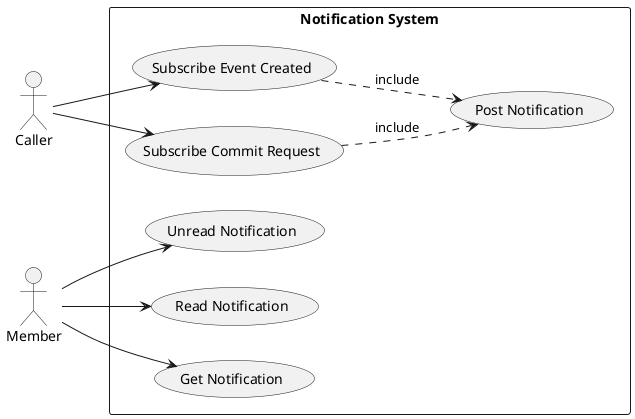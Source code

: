@startuml NotificationSubSystem

left to right direction

skinparam Monochrome true
skinparam Shadowing false
skinparam packageStyle rectangle

actor Caller
actor Member

rectangle "Notification System" {
    Caller --> (Subscribe Event Created)
    Caller --> (Subscribe Commit Request)
    
    (Subscribe Event Created) ..> (Post Notification) : include
    (Subscribe Commit Request) ..> (Post Notification) : include

    Member --> (Unread Notification)
    Member --> (Read Notification)
    Member --> (Get Notification)
}

@enduml
